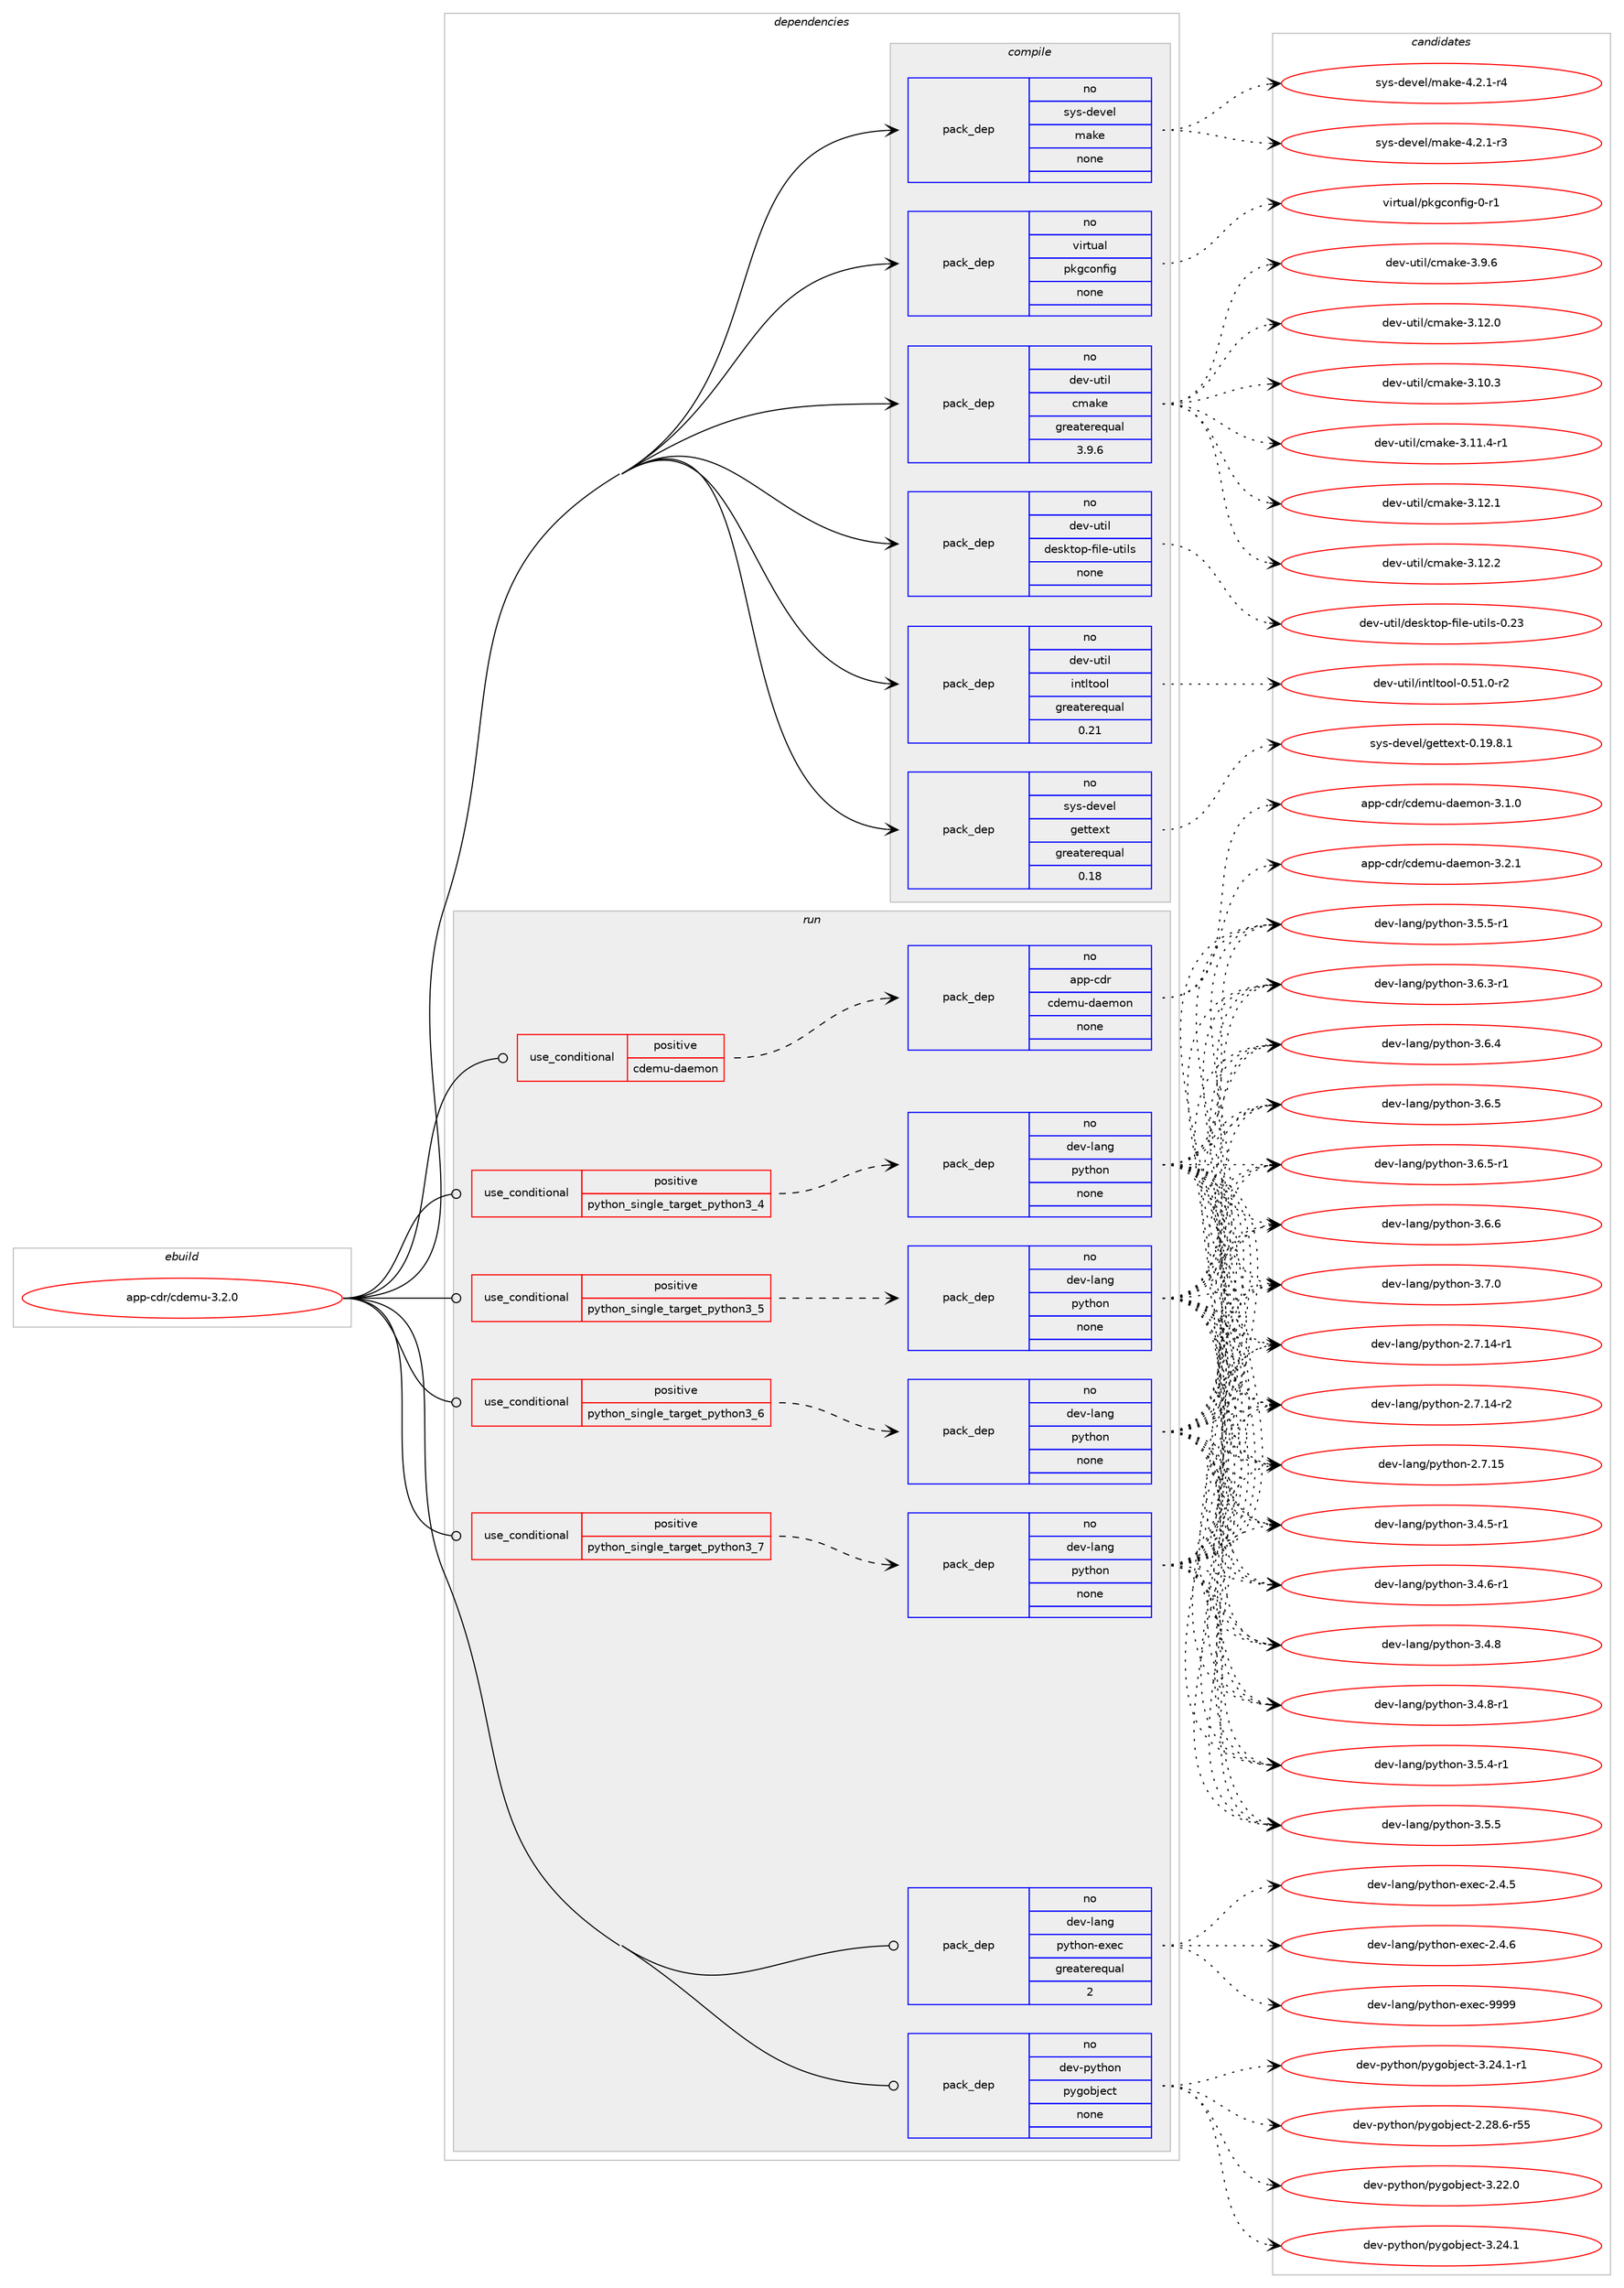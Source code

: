 digraph prolog {

# *************
# Graph options
# *************

newrank=true;
concentrate=true;
compound=true;
graph [rankdir=LR,fontname=Helvetica,fontsize=10,ranksep=1.5];#, ranksep=2.5, nodesep=0.2];
edge  [arrowhead=vee];
node  [fontname=Helvetica,fontsize=10];

# **********
# The ebuild
# **********

subgraph cluster_leftcol {
color=gray;
rank=same;
label=<<i>ebuild</i>>;
id [label="app-cdr/cdemu-3.2.0", color=red, width=4, href="../app-cdr/cdemu-3.2.0.svg"];
}

# ****************
# The dependencies
# ****************

subgraph cluster_midcol {
color=gray;
label=<<i>dependencies</i>>;
subgraph cluster_compile {
fillcolor="#eeeeee";
style=filled;
label=<<i>compile</i>>;
subgraph pack323 {
dependency483 [label=<<TABLE BORDER="0" CELLBORDER="1" CELLSPACING="0" CELLPADDING="4" WIDTH="220"><TR><TD ROWSPAN="6" CELLPADDING="30">pack_dep</TD></TR><TR><TD WIDTH="110">no</TD></TR><TR><TD>dev-util</TD></TR><TR><TD>cmake</TD></TR><TR><TD>greaterequal</TD></TR><TR><TD>3.9.6</TD></TR></TABLE>>, shape=none, color=blue];
}
id:e -> dependency483:w [weight=20,style="solid",arrowhead="vee"];
subgraph pack324 {
dependency484 [label=<<TABLE BORDER="0" CELLBORDER="1" CELLSPACING="0" CELLPADDING="4" WIDTH="220"><TR><TD ROWSPAN="6" CELLPADDING="30">pack_dep</TD></TR><TR><TD WIDTH="110">no</TD></TR><TR><TD>dev-util</TD></TR><TR><TD>desktop-file-utils</TD></TR><TR><TD>none</TD></TR><TR><TD></TD></TR></TABLE>>, shape=none, color=blue];
}
id:e -> dependency484:w [weight=20,style="solid",arrowhead="vee"];
subgraph pack325 {
dependency485 [label=<<TABLE BORDER="0" CELLBORDER="1" CELLSPACING="0" CELLPADDING="4" WIDTH="220"><TR><TD ROWSPAN="6" CELLPADDING="30">pack_dep</TD></TR><TR><TD WIDTH="110">no</TD></TR><TR><TD>dev-util</TD></TR><TR><TD>intltool</TD></TR><TR><TD>greaterequal</TD></TR><TR><TD>0.21</TD></TR></TABLE>>, shape=none, color=blue];
}
id:e -> dependency485:w [weight=20,style="solid",arrowhead="vee"];
subgraph pack326 {
dependency486 [label=<<TABLE BORDER="0" CELLBORDER="1" CELLSPACING="0" CELLPADDING="4" WIDTH="220"><TR><TD ROWSPAN="6" CELLPADDING="30">pack_dep</TD></TR><TR><TD WIDTH="110">no</TD></TR><TR><TD>sys-devel</TD></TR><TR><TD>gettext</TD></TR><TR><TD>greaterequal</TD></TR><TR><TD>0.18</TD></TR></TABLE>>, shape=none, color=blue];
}
id:e -> dependency486:w [weight=20,style="solid",arrowhead="vee"];
subgraph pack327 {
dependency487 [label=<<TABLE BORDER="0" CELLBORDER="1" CELLSPACING="0" CELLPADDING="4" WIDTH="220"><TR><TD ROWSPAN="6" CELLPADDING="30">pack_dep</TD></TR><TR><TD WIDTH="110">no</TD></TR><TR><TD>sys-devel</TD></TR><TR><TD>make</TD></TR><TR><TD>none</TD></TR><TR><TD></TD></TR></TABLE>>, shape=none, color=blue];
}
id:e -> dependency487:w [weight=20,style="solid",arrowhead="vee"];
subgraph pack328 {
dependency488 [label=<<TABLE BORDER="0" CELLBORDER="1" CELLSPACING="0" CELLPADDING="4" WIDTH="220"><TR><TD ROWSPAN="6" CELLPADDING="30">pack_dep</TD></TR><TR><TD WIDTH="110">no</TD></TR><TR><TD>virtual</TD></TR><TR><TD>pkgconfig</TD></TR><TR><TD>none</TD></TR><TR><TD></TD></TR></TABLE>>, shape=none, color=blue];
}
id:e -> dependency488:w [weight=20,style="solid",arrowhead="vee"];
}
subgraph cluster_compileandrun {
fillcolor="#eeeeee";
style=filled;
label=<<i>compile and run</i>>;
}
subgraph cluster_run {
fillcolor="#eeeeee";
style=filled;
label=<<i>run</i>>;
subgraph cond142 {
dependency489 [label=<<TABLE BORDER="0" CELLBORDER="1" CELLSPACING="0" CELLPADDING="4"><TR><TD ROWSPAN="3" CELLPADDING="10">use_conditional</TD></TR><TR><TD>positive</TD></TR><TR><TD>cdemu-daemon</TD></TR></TABLE>>, shape=none, color=red];
subgraph pack329 {
dependency490 [label=<<TABLE BORDER="0" CELLBORDER="1" CELLSPACING="0" CELLPADDING="4" WIDTH="220"><TR><TD ROWSPAN="6" CELLPADDING="30">pack_dep</TD></TR><TR><TD WIDTH="110">no</TD></TR><TR><TD>app-cdr</TD></TR><TR><TD>cdemu-daemon</TD></TR><TR><TD>none</TD></TR><TR><TD></TD></TR></TABLE>>, shape=none, color=blue];
}
dependency489:e -> dependency490:w [weight=20,style="dashed",arrowhead="vee"];
}
id:e -> dependency489:w [weight=20,style="solid",arrowhead="odot"];
subgraph cond143 {
dependency491 [label=<<TABLE BORDER="0" CELLBORDER="1" CELLSPACING="0" CELLPADDING="4"><TR><TD ROWSPAN="3" CELLPADDING="10">use_conditional</TD></TR><TR><TD>positive</TD></TR><TR><TD>python_single_target_python3_4</TD></TR></TABLE>>, shape=none, color=red];
subgraph pack330 {
dependency492 [label=<<TABLE BORDER="0" CELLBORDER="1" CELLSPACING="0" CELLPADDING="4" WIDTH="220"><TR><TD ROWSPAN="6" CELLPADDING="30">pack_dep</TD></TR><TR><TD WIDTH="110">no</TD></TR><TR><TD>dev-lang</TD></TR><TR><TD>python</TD></TR><TR><TD>none</TD></TR><TR><TD></TD></TR></TABLE>>, shape=none, color=blue];
}
dependency491:e -> dependency492:w [weight=20,style="dashed",arrowhead="vee"];
}
id:e -> dependency491:w [weight=20,style="solid",arrowhead="odot"];
subgraph cond144 {
dependency493 [label=<<TABLE BORDER="0" CELLBORDER="1" CELLSPACING="0" CELLPADDING="4"><TR><TD ROWSPAN="3" CELLPADDING="10">use_conditional</TD></TR><TR><TD>positive</TD></TR><TR><TD>python_single_target_python3_5</TD></TR></TABLE>>, shape=none, color=red];
subgraph pack331 {
dependency494 [label=<<TABLE BORDER="0" CELLBORDER="1" CELLSPACING="0" CELLPADDING="4" WIDTH="220"><TR><TD ROWSPAN="6" CELLPADDING="30">pack_dep</TD></TR><TR><TD WIDTH="110">no</TD></TR><TR><TD>dev-lang</TD></TR><TR><TD>python</TD></TR><TR><TD>none</TD></TR><TR><TD></TD></TR></TABLE>>, shape=none, color=blue];
}
dependency493:e -> dependency494:w [weight=20,style="dashed",arrowhead="vee"];
}
id:e -> dependency493:w [weight=20,style="solid",arrowhead="odot"];
subgraph cond145 {
dependency495 [label=<<TABLE BORDER="0" CELLBORDER="1" CELLSPACING="0" CELLPADDING="4"><TR><TD ROWSPAN="3" CELLPADDING="10">use_conditional</TD></TR><TR><TD>positive</TD></TR><TR><TD>python_single_target_python3_6</TD></TR></TABLE>>, shape=none, color=red];
subgraph pack332 {
dependency496 [label=<<TABLE BORDER="0" CELLBORDER="1" CELLSPACING="0" CELLPADDING="4" WIDTH="220"><TR><TD ROWSPAN="6" CELLPADDING="30">pack_dep</TD></TR><TR><TD WIDTH="110">no</TD></TR><TR><TD>dev-lang</TD></TR><TR><TD>python</TD></TR><TR><TD>none</TD></TR><TR><TD></TD></TR></TABLE>>, shape=none, color=blue];
}
dependency495:e -> dependency496:w [weight=20,style="dashed",arrowhead="vee"];
}
id:e -> dependency495:w [weight=20,style="solid",arrowhead="odot"];
subgraph cond146 {
dependency497 [label=<<TABLE BORDER="0" CELLBORDER="1" CELLSPACING="0" CELLPADDING="4"><TR><TD ROWSPAN="3" CELLPADDING="10">use_conditional</TD></TR><TR><TD>positive</TD></TR><TR><TD>python_single_target_python3_7</TD></TR></TABLE>>, shape=none, color=red];
subgraph pack333 {
dependency498 [label=<<TABLE BORDER="0" CELLBORDER="1" CELLSPACING="0" CELLPADDING="4" WIDTH="220"><TR><TD ROWSPAN="6" CELLPADDING="30">pack_dep</TD></TR><TR><TD WIDTH="110">no</TD></TR><TR><TD>dev-lang</TD></TR><TR><TD>python</TD></TR><TR><TD>none</TD></TR><TR><TD></TD></TR></TABLE>>, shape=none, color=blue];
}
dependency497:e -> dependency498:w [weight=20,style="dashed",arrowhead="vee"];
}
id:e -> dependency497:w [weight=20,style="solid",arrowhead="odot"];
subgraph pack334 {
dependency499 [label=<<TABLE BORDER="0" CELLBORDER="1" CELLSPACING="0" CELLPADDING="4" WIDTH="220"><TR><TD ROWSPAN="6" CELLPADDING="30">pack_dep</TD></TR><TR><TD WIDTH="110">no</TD></TR><TR><TD>dev-lang</TD></TR><TR><TD>python-exec</TD></TR><TR><TD>greaterequal</TD></TR><TR><TD>2</TD></TR></TABLE>>, shape=none, color=blue];
}
id:e -> dependency499:w [weight=20,style="solid",arrowhead="odot"];
subgraph pack335 {
dependency500 [label=<<TABLE BORDER="0" CELLBORDER="1" CELLSPACING="0" CELLPADDING="4" WIDTH="220"><TR><TD ROWSPAN="6" CELLPADDING="30">pack_dep</TD></TR><TR><TD WIDTH="110">no</TD></TR><TR><TD>dev-python</TD></TR><TR><TD>pygobject</TD></TR><TR><TD>none</TD></TR><TR><TD></TD></TR></TABLE>>, shape=none, color=blue];
}
id:e -> dependency500:w [weight=20,style="solid",arrowhead="odot"];
}
}

# **************
# The candidates
# **************

subgraph cluster_choices {
rank=same;
color=gray;
label=<<i>candidates</i>>;

subgraph choice323 {
color=black;
nodesep=1;
choice1001011184511711610510847991099710710145514649504648 [label="dev-util/cmake-3.12.0", color=red, width=4,href="../dev-util/cmake-3.12.0.svg"];
choice1001011184511711610510847991099710710145514649484651 [label="dev-util/cmake-3.10.3", color=red, width=4,href="../dev-util/cmake-3.10.3.svg"];
choice10010111845117116105108479910997107101455146494946524511449 [label="dev-util/cmake-3.11.4-r1", color=red, width=4,href="../dev-util/cmake-3.11.4-r1.svg"];
choice1001011184511711610510847991099710710145514649504649 [label="dev-util/cmake-3.12.1", color=red, width=4,href="../dev-util/cmake-3.12.1.svg"];
choice1001011184511711610510847991099710710145514649504650 [label="dev-util/cmake-3.12.2", color=red, width=4,href="../dev-util/cmake-3.12.2.svg"];
choice10010111845117116105108479910997107101455146574654 [label="dev-util/cmake-3.9.6", color=red, width=4,href="../dev-util/cmake-3.9.6.svg"];
dependency483:e -> choice1001011184511711610510847991099710710145514649504648:w [style=dotted,weight="100"];
dependency483:e -> choice1001011184511711610510847991099710710145514649484651:w [style=dotted,weight="100"];
dependency483:e -> choice10010111845117116105108479910997107101455146494946524511449:w [style=dotted,weight="100"];
dependency483:e -> choice1001011184511711610510847991099710710145514649504649:w [style=dotted,weight="100"];
dependency483:e -> choice1001011184511711610510847991099710710145514649504650:w [style=dotted,weight="100"];
dependency483:e -> choice10010111845117116105108479910997107101455146574654:w [style=dotted,weight="100"];
}
subgraph choice324 {
color=black;
nodesep=1;
choice100101118451171161051084710010111510711611111245102105108101451171161051081154548465051 [label="dev-util/desktop-file-utils-0.23", color=red, width=4,href="../dev-util/desktop-file-utils-0.23.svg"];
dependency484:e -> choice100101118451171161051084710010111510711611111245102105108101451171161051081154548465051:w [style=dotted,weight="100"];
}
subgraph choice325 {
color=black;
nodesep=1;
choice1001011184511711610510847105110116108116111111108454846534946484511450 [label="dev-util/intltool-0.51.0-r2", color=red, width=4,href="../dev-util/intltool-0.51.0-r2.svg"];
dependency485:e -> choice1001011184511711610510847105110116108116111111108454846534946484511450:w [style=dotted,weight="100"];
}
subgraph choice326 {
color=black;
nodesep=1;
choice1151211154510010111810110847103101116116101120116454846495746564649 [label="sys-devel/gettext-0.19.8.1", color=red, width=4,href="../sys-devel/gettext-0.19.8.1.svg"];
dependency486:e -> choice1151211154510010111810110847103101116116101120116454846495746564649:w [style=dotted,weight="100"];
}
subgraph choice327 {
color=black;
nodesep=1;
choice1151211154510010111810110847109971071014552465046494511451 [label="sys-devel/make-4.2.1-r3", color=red, width=4,href="../sys-devel/make-4.2.1-r3.svg"];
choice1151211154510010111810110847109971071014552465046494511452 [label="sys-devel/make-4.2.1-r4", color=red, width=4,href="../sys-devel/make-4.2.1-r4.svg"];
dependency487:e -> choice1151211154510010111810110847109971071014552465046494511451:w [style=dotted,weight="100"];
dependency487:e -> choice1151211154510010111810110847109971071014552465046494511452:w [style=dotted,weight="100"];
}
subgraph choice328 {
color=black;
nodesep=1;
choice11810511411611797108471121071039911111010210510345484511449 [label="virtual/pkgconfig-0-r1", color=red, width=4,href="../virtual/pkgconfig-0-r1.svg"];
dependency488:e -> choice11810511411611797108471121071039911111010210510345484511449:w [style=dotted,weight="100"];
}
subgraph choice329 {
color=black;
nodesep=1;
choice97112112459910011447991001011091174510097101109111110455146494648 [label="app-cdr/cdemu-daemon-3.1.0", color=red, width=4,href="../app-cdr/cdemu-daemon-3.1.0.svg"];
choice97112112459910011447991001011091174510097101109111110455146504649 [label="app-cdr/cdemu-daemon-3.2.1", color=red, width=4,href="../app-cdr/cdemu-daemon-3.2.1.svg"];
dependency490:e -> choice97112112459910011447991001011091174510097101109111110455146494648:w [style=dotted,weight="100"];
dependency490:e -> choice97112112459910011447991001011091174510097101109111110455146504649:w [style=dotted,weight="100"];
}
subgraph choice330 {
color=black;
nodesep=1;
choice100101118451089711010347112121116104111110455046554649524511449 [label="dev-lang/python-2.7.14-r1", color=red, width=4,href="../dev-lang/python-2.7.14-r1.svg"];
choice100101118451089711010347112121116104111110455046554649524511450 [label="dev-lang/python-2.7.14-r2", color=red, width=4,href="../dev-lang/python-2.7.14-r2.svg"];
choice10010111845108971101034711212111610411111045504655464953 [label="dev-lang/python-2.7.15", color=red, width=4,href="../dev-lang/python-2.7.15.svg"];
choice1001011184510897110103471121211161041111104551465246534511449 [label="dev-lang/python-3.4.5-r1", color=red, width=4,href="../dev-lang/python-3.4.5-r1.svg"];
choice1001011184510897110103471121211161041111104551465246544511449 [label="dev-lang/python-3.4.6-r1", color=red, width=4,href="../dev-lang/python-3.4.6-r1.svg"];
choice100101118451089711010347112121116104111110455146524656 [label="dev-lang/python-3.4.8", color=red, width=4,href="../dev-lang/python-3.4.8.svg"];
choice1001011184510897110103471121211161041111104551465246564511449 [label="dev-lang/python-3.4.8-r1", color=red, width=4,href="../dev-lang/python-3.4.8-r1.svg"];
choice1001011184510897110103471121211161041111104551465346524511449 [label="dev-lang/python-3.5.4-r1", color=red, width=4,href="../dev-lang/python-3.5.4-r1.svg"];
choice100101118451089711010347112121116104111110455146534653 [label="dev-lang/python-3.5.5", color=red, width=4,href="../dev-lang/python-3.5.5.svg"];
choice1001011184510897110103471121211161041111104551465346534511449 [label="dev-lang/python-3.5.5-r1", color=red, width=4,href="../dev-lang/python-3.5.5-r1.svg"];
choice1001011184510897110103471121211161041111104551465446514511449 [label="dev-lang/python-3.6.3-r1", color=red, width=4,href="../dev-lang/python-3.6.3-r1.svg"];
choice100101118451089711010347112121116104111110455146544652 [label="dev-lang/python-3.6.4", color=red, width=4,href="../dev-lang/python-3.6.4.svg"];
choice100101118451089711010347112121116104111110455146544653 [label="dev-lang/python-3.6.5", color=red, width=4,href="../dev-lang/python-3.6.5.svg"];
choice1001011184510897110103471121211161041111104551465446534511449 [label="dev-lang/python-3.6.5-r1", color=red, width=4,href="../dev-lang/python-3.6.5-r1.svg"];
choice100101118451089711010347112121116104111110455146544654 [label="dev-lang/python-3.6.6", color=red, width=4,href="../dev-lang/python-3.6.6.svg"];
choice100101118451089711010347112121116104111110455146554648 [label="dev-lang/python-3.7.0", color=red, width=4,href="../dev-lang/python-3.7.0.svg"];
dependency492:e -> choice100101118451089711010347112121116104111110455046554649524511449:w [style=dotted,weight="100"];
dependency492:e -> choice100101118451089711010347112121116104111110455046554649524511450:w [style=dotted,weight="100"];
dependency492:e -> choice10010111845108971101034711212111610411111045504655464953:w [style=dotted,weight="100"];
dependency492:e -> choice1001011184510897110103471121211161041111104551465246534511449:w [style=dotted,weight="100"];
dependency492:e -> choice1001011184510897110103471121211161041111104551465246544511449:w [style=dotted,weight="100"];
dependency492:e -> choice100101118451089711010347112121116104111110455146524656:w [style=dotted,weight="100"];
dependency492:e -> choice1001011184510897110103471121211161041111104551465246564511449:w [style=dotted,weight="100"];
dependency492:e -> choice1001011184510897110103471121211161041111104551465346524511449:w [style=dotted,weight="100"];
dependency492:e -> choice100101118451089711010347112121116104111110455146534653:w [style=dotted,weight="100"];
dependency492:e -> choice1001011184510897110103471121211161041111104551465346534511449:w [style=dotted,weight="100"];
dependency492:e -> choice1001011184510897110103471121211161041111104551465446514511449:w [style=dotted,weight="100"];
dependency492:e -> choice100101118451089711010347112121116104111110455146544652:w [style=dotted,weight="100"];
dependency492:e -> choice100101118451089711010347112121116104111110455146544653:w [style=dotted,weight="100"];
dependency492:e -> choice1001011184510897110103471121211161041111104551465446534511449:w [style=dotted,weight="100"];
dependency492:e -> choice100101118451089711010347112121116104111110455146544654:w [style=dotted,weight="100"];
dependency492:e -> choice100101118451089711010347112121116104111110455146554648:w [style=dotted,weight="100"];
}
subgraph choice331 {
color=black;
nodesep=1;
choice100101118451089711010347112121116104111110455046554649524511449 [label="dev-lang/python-2.7.14-r1", color=red, width=4,href="../dev-lang/python-2.7.14-r1.svg"];
choice100101118451089711010347112121116104111110455046554649524511450 [label="dev-lang/python-2.7.14-r2", color=red, width=4,href="../dev-lang/python-2.7.14-r2.svg"];
choice10010111845108971101034711212111610411111045504655464953 [label="dev-lang/python-2.7.15", color=red, width=4,href="../dev-lang/python-2.7.15.svg"];
choice1001011184510897110103471121211161041111104551465246534511449 [label="dev-lang/python-3.4.5-r1", color=red, width=4,href="../dev-lang/python-3.4.5-r1.svg"];
choice1001011184510897110103471121211161041111104551465246544511449 [label="dev-lang/python-3.4.6-r1", color=red, width=4,href="../dev-lang/python-3.4.6-r1.svg"];
choice100101118451089711010347112121116104111110455146524656 [label="dev-lang/python-3.4.8", color=red, width=4,href="../dev-lang/python-3.4.8.svg"];
choice1001011184510897110103471121211161041111104551465246564511449 [label="dev-lang/python-3.4.8-r1", color=red, width=4,href="../dev-lang/python-3.4.8-r1.svg"];
choice1001011184510897110103471121211161041111104551465346524511449 [label="dev-lang/python-3.5.4-r1", color=red, width=4,href="../dev-lang/python-3.5.4-r1.svg"];
choice100101118451089711010347112121116104111110455146534653 [label="dev-lang/python-3.5.5", color=red, width=4,href="../dev-lang/python-3.5.5.svg"];
choice1001011184510897110103471121211161041111104551465346534511449 [label="dev-lang/python-3.5.5-r1", color=red, width=4,href="../dev-lang/python-3.5.5-r1.svg"];
choice1001011184510897110103471121211161041111104551465446514511449 [label="dev-lang/python-3.6.3-r1", color=red, width=4,href="../dev-lang/python-3.6.3-r1.svg"];
choice100101118451089711010347112121116104111110455146544652 [label="dev-lang/python-3.6.4", color=red, width=4,href="../dev-lang/python-3.6.4.svg"];
choice100101118451089711010347112121116104111110455146544653 [label="dev-lang/python-3.6.5", color=red, width=4,href="../dev-lang/python-3.6.5.svg"];
choice1001011184510897110103471121211161041111104551465446534511449 [label="dev-lang/python-3.6.5-r1", color=red, width=4,href="../dev-lang/python-3.6.5-r1.svg"];
choice100101118451089711010347112121116104111110455146544654 [label="dev-lang/python-3.6.6", color=red, width=4,href="../dev-lang/python-3.6.6.svg"];
choice100101118451089711010347112121116104111110455146554648 [label="dev-lang/python-3.7.0", color=red, width=4,href="../dev-lang/python-3.7.0.svg"];
dependency494:e -> choice100101118451089711010347112121116104111110455046554649524511449:w [style=dotted,weight="100"];
dependency494:e -> choice100101118451089711010347112121116104111110455046554649524511450:w [style=dotted,weight="100"];
dependency494:e -> choice10010111845108971101034711212111610411111045504655464953:w [style=dotted,weight="100"];
dependency494:e -> choice1001011184510897110103471121211161041111104551465246534511449:w [style=dotted,weight="100"];
dependency494:e -> choice1001011184510897110103471121211161041111104551465246544511449:w [style=dotted,weight="100"];
dependency494:e -> choice100101118451089711010347112121116104111110455146524656:w [style=dotted,weight="100"];
dependency494:e -> choice1001011184510897110103471121211161041111104551465246564511449:w [style=dotted,weight="100"];
dependency494:e -> choice1001011184510897110103471121211161041111104551465346524511449:w [style=dotted,weight="100"];
dependency494:e -> choice100101118451089711010347112121116104111110455146534653:w [style=dotted,weight="100"];
dependency494:e -> choice1001011184510897110103471121211161041111104551465346534511449:w [style=dotted,weight="100"];
dependency494:e -> choice1001011184510897110103471121211161041111104551465446514511449:w [style=dotted,weight="100"];
dependency494:e -> choice100101118451089711010347112121116104111110455146544652:w [style=dotted,weight="100"];
dependency494:e -> choice100101118451089711010347112121116104111110455146544653:w [style=dotted,weight="100"];
dependency494:e -> choice1001011184510897110103471121211161041111104551465446534511449:w [style=dotted,weight="100"];
dependency494:e -> choice100101118451089711010347112121116104111110455146544654:w [style=dotted,weight="100"];
dependency494:e -> choice100101118451089711010347112121116104111110455146554648:w [style=dotted,weight="100"];
}
subgraph choice332 {
color=black;
nodesep=1;
choice100101118451089711010347112121116104111110455046554649524511449 [label="dev-lang/python-2.7.14-r1", color=red, width=4,href="../dev-lang/python-2.7.14-r1.svg"];
choice100101118451089711010347112121116104111110455046554649524511450 [label="dev-lang/python-2.7.14-r2", color=red, width=4,href="../dev-lang/python-2.7.14-r2.svg"];
choice10010111845108971101034711212111610411111045504655464953 [label="dev-lang/python-2.7.15", color=red, width=4,href="../dev-lang/python-2.7.15.svg"];
choice1001011184510897110103471121211161041111104551465246534511449 [label="dev-lang/python-3.4.5-r1", color=red, width=4,href="../dev-lang/python-3.4.5-r1.svg"];
choice1001011184510897110103471121211161041111104551465246544511449 [label="dev-lang/python-3.4.6-r1", color=red, width=4,href="../dev-lang/python-3.4.6-r1.svg"];
choice100101118451089711010347112121116104111110455146524656 [label="dev-lang/python-3.4.8", color=red, width=4,href="../dev-lang/python-3.4.8.svg"];
choice1001011184510897110103471121211161041111104551465246564511449 [label="dev-lang/python-3.4.8-r1", color=red, width=4,href="../dev-lang/python-3.4.8-r1.svg"];
choice1001011184510897110103471121211161041111104551465346524511449 [label="dev-lang/python-3.5.4-r1", color=red, width=4,href="../dev-lang/python-3.5.4-r1.svg"];
choice100101118451089711010347112121116104111110455146534653 [label="dev-lang/python-3.5.5", color=red, width=4,href="../dev-lang/python-3.5.5.svg"];
choice1001011184510897110103471121211161041111104551465346534511449 [label="dev-lang/python-3.5.5-r1", color=red, width=4,href="../dev-lang/python-3.5.5-r1.svg"];
choice1001011184510897110103471121211161041111104551465446514511449 [label="dev-lang/python-3.6.3-r1", color=red, width=4,href="../dev-lang/python-3.6.3-r1.svg"];
choice100101118451089711010347112121116104111110455146544652 [label="dev-lang/python-3.6.4", color=red, width=4,href="../dev-lang/python-3.6.4.svg"];
choice100101118451089711010347112121116104111110455146544653 [label="dev-lang/python-3.6.5", color=red, width=4,href="../dev-lang/python-3.6.5.svg"];
choice1001011184510897110103471121211161041111104551465446534511449 [label="dev-lang/python-3.6.5-r1", color=red, width=4,href="../dev-lang/python-3.6.5-r1.svg"];
choice100101118451089711010347112121116104111110455146544654 [label="dev-lang/python-3.6.6", color=red, width=4,href="../dev-lang/python-3.6.6.svg"];
choice100101118451089711010347112121116104111110455146554648 [label="dev-lang/python-3.7.0", color=red, width=4,href="../dev-lang/python-3.7.0.svg"];
dependency496:e -> choice100101118451089711010347112121116104111110455046554649524511449:w [style=dotted,weight="100"];
dependency496:e -> choice100101118451089711010347112121116104111110455046554649524511450:w [style=dotted,weight="100"];
dependency496:e -> choice10010111845108971101034711212111610411111045504655464953:w [style=dotted,weight="100"];
dependency496:e -> choice1001011184510897110103471121211161041111104551465246534511449:w [style=dotted,weight="100"];
dependency496:e -> choice1001011184510897110103471121211161041111104551465246544511449:w [style=dotted,weight="100"];
dependency496:e -> choice100101118451089711010347112121116104111110455146524656:w [style=dotted,weight="100"];
dependency496:e -> choice1001011184510897110103471121211161041111104551465246564511449:w [style=dotted,weight="100"];
dependency496:e -> choice1001011184510897110103471121211161041111104551465346524511449:w [style=dotted,weight="100"];
dependency496:e -> choice100101118451089711010347112121116104111110455146534653:w [style=dotted,weight="100"];
dependency496:e -> choice1001011184510897110103471121211161041111104551465346534511449:w [style=dotted,weight="100"];
dependency496:e -> choice1001011184510897110103471121211161041111104551465446514511449:w [style=dotted,weight="100"];
dependency496:e -> choice100101118451089711010347112121116104111110455146544652:w [style=dotted,weight="100"];
dependency496:e -> choice100101118451089711010347112121116104111110455146544653:w [style=dotted,weight="100"];
dependency496:e -> choice1001011184510897110103471121211161041111104551465446534511449:w [style=dotted,weight="100"];
dependency496:e -> choice100101118451089711010347112121116104111110455146544654:w [style=dotted,weight="100"];
dependency496:e -> choice100101118451089711010347112121116104111110455146554648:w [style=dotted,weight="100"];
}
subgraph choice333 {
color=black;
nodesep=1;
choice100101118451089711010347112121116104111110455046554649524511449 [label="dev-lang/python-2.7.14-r1", color=red, width=4,href="../dev-lang/python-2.7.14-r1.svg"];
choice100101118451089711010347112121116104111110455046554649524511450 [label="dev-lang/python-2.7.14-r2", color=red, width=4,href="../dev-lang/python-2.7.14-r2.svg"];
choice10010111845108971101034711212111610411111045504655464953 [label="dev-lang/python-2.7.15", color=red, width=4,href="../dev-lang/python-2.7.15.svg"];
choice1001011184510897110103471121211161041111104551465246534511449 [label="dev-lang/python-3.4.5-r1", color=red, width=4,href="../dev-lang/python-3.4.5-r1.svg"];
choice1001011184510897110103471121211161041111104551465246544511449 [label="dev-lang/python-3.4.6-r1", color=red, width=4,href="../dev-lang/python-3.4.6-r1.svg"];
choice100101118451089711010347112121116104111110455146524656 [label="dev-lang/python-3.4.8", color=red, width=4,href="../dev-lang/python-3.4.8.svg"];
choice1001011184510897110103471121211161041111104551465246564511449 [label="dev-lang/python-3.4.8-r1", color=red, width=4,href="../dev-lang/python-3.4.8-r1.svg"];
choice1001011184510897110103471121211161041111104551465346524511449 [label="dev-lang/python-3.5.4-r1", color=red, width=4,href="../dev-lang/python-3.5.4-r1.svg"];
choice100101118451089711010347112121116104111110455146534653 [label="dev-lang/python-3.5.5", color=red, width=4,href="../dev-lang/python-3.5.5.svg"];
choice1001011184510897110103471121211161041111104551465346534511449 [label="dev-lang/python-3.5.5-r1", color=red, width=4,href="../dev-lang/python-3.5.5-r1.svg"];
choice1001011184510897110103471121211161041111104551465446514511449 [label="dev-lang/python-3.6.3-r1", color=red, width=4,href="../dev-lang/python-3.6.3-r1.svg"];
choice100101118451089711010347112121116104111110455146544652 [label="dev-lang/python-3.6.4", color=red, width=4,href="../dev-lang/python-3.6.4.svg"];
choice100101118451089711010347112121116104111110455146544653 [label="dev-lang/python-3.6.5", color=red, width=4,href="../dev-lang/python-3.6.5.svg"];
choice1001011184510897110103471121211161041111104551465446534511449 [label="dev-lang/python-3.6.5-r1", color=red, width=4,href="../dev-lang/python-3.6.5-r1.svg"];
choice100101118451089711010347112121116104111110455146544654 [label="dev-lang/python-3.6.6", color=red, width=4,href="../dev-lang/python-3.6.6.svg"];
choice100101118451089711010347112121116104111110455146554648 [label="dev-lang/python-3.7.0", color=red, width=4,href="../dev-lang/python-3.7.0.svg"];
dependency498:e -> choice100101118451089711010347112121116104111110455046554649524511449:w [style=dotted,weight="100"];
dependency498:e -> choice100101118451089711010347112121116104111110455046554649524511450:w [style=dotted,weight="100"];
dependency498:e -> choice10010111845108971101034711212111610411111045504655464953:w [style=dotted,weight="100"];
dependency498:e -> choice1001011184510897110103471121211161041111104551465246534511449:w [style=dotted,weight="100"];
dependency498:e -> choice1001011184510897110103471121211161041111104551465246544511449:w [style=dotted,weight="100"];
dependency498:e -> choice100101118451089711010347112121116104111110455146524656:w [style=dotted,weight="100"];
dependency498:e -> choice1001011184510897110103471121211161041111104551465246564511449:w [style=dotted,weight="100"];
dependency498:e -> choice1001011184510897110103471121211161041111104551465346524511449:w [style=dotted,weight="100"];
dependency498:e -> choice100101118451089711010347112121116104111110455146534653:w [style=dotted,weight="100"];
dependency498:e -> choice1001011184510897110103471121211161041111104551465346534511449:w [style=dotted,weight="100"];
dependency498:e -> choice1001011184510897110103471121211161041111104551465446514511449:w [style=dotted,weight="100"];
dependency498:e -> choice100101118451089711010347112121116104111110455146544652:w [style=dotted,weight="100"];
dependency498:e -> choice100101118451089711010347112121116104111110455146544653:w [style=dotted,weight="100"];
dependency498:e -> choice1001011184510897110103471121211161041111104551465446534511449:w [style=dotted,weight="100"];
dependency498:e -> choice100101118451089711010347112121116104111110455146544654:w [style=dotted,weight="100"];
dependency498:e -> choice100101118451089711010347112121116104111110455146554648:w [style=dotted,weight="100"];
}
subgraph choice334 {
color=black;
nodesep=1;
choice1001011184510897110103471121211161041111104510112010199455046524653 [label="dev-lang/python-exec-2.4.5", color=red, width=4,href="../dev-lang/python-exec-2.4.5.svg"];
choice1001011184510897110103471121211161041111104510112010199455046524654 [label="dev-lang/python-exec-2.4.6", color=red, width=4,href="../dev-lang/python-exec-2.4.6.svg"];
choice10010111845108971101034711212111610411111045101120101994557575757 [label="dev-lang/python-exec-9999", color=red, width=4,href="../dev-lang/python-exec-9999.svg"];
dependency499:e -> choice1001011184510897110103471121211161041111104510112010199455046524653:w [style=dotted,weight="100"];
dependency499:e -> choice1001011184510897110103471121211161041111104510112010199455046524654:w [style=dotted,weight="100"];
dependency499:e -> choice10010111845108971101034711212111610411111045101120101994557575757:w [style=dotted,weight="100"];
}
subgraph choice335 {
color=black;
nodesep=1;
choice1001011184511212111610411111047112121103111981061019911645504650564654451145353 [label="dev-python/pygobject-2.28.6-r55", color=red, width=4,href="../dev-python/pygobject-2.28.6-r55.svg"];
choice1001011184511212111610411111047112121103111981061019911645514650504648 [label="dev-python/pygobject-3.22.0", color=red, width=4,href="../dev-python/pygobject-3.22.0.svg"];
choice1001011184511212111610411111047112121103111981061019911645514650524649 [label="dev-python/pygobject-3.24.1", color=red, width=4,href="../dev-python/pygobject-3.24.1.svg"];
choice10010111845112121116104111110471121211031119810610199116455146505246494511449 [label="dev-python/pygobject-3.24.1-r1", color=red, width=4,href="../dev-python/pygobject-3.24.1-r1.svg"];
dependency500:e -> choice1001011184511212111610411111047112121103111981061019911645504650564654451145353:w [style=dotted,weight="100"];
dependency500:e -> choice1001011184511212111610411111047112121103111981061019911645514650504648:w [style=dotted,weight="100"];
dependency500:e -> choice1001011184511212111610411111047112121103111981061019911645514650524649:w [style=dotted,weight="100"];
dependency500:e -> choice10010111845112121116104111110471121211031119810610199116455146505246494511449:w [style=dotted,weight="100"];
}
}

}
